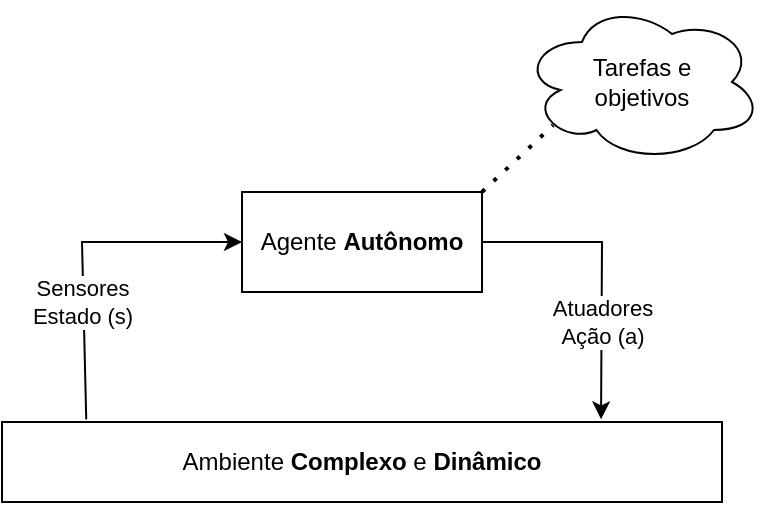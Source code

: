 <mxfile version="16.5.1" type="device"><diagram id="AxyF1rR5o_Wl4rF_zdlT" name="Page-1"><mxGraphModel dx="813" dy="499" grid="1" gridSize="10" guides="1" tooltips="1" connect="1" arrows="1" fold="1" page="1" pageScale="1" pageWidth="850" pageHeight="1100" math="0" shadow="0"><root><mxCell id="0"/><mxCell id="1" parent="0"/><mxCell id="1JVT0YFaKY7FuW4JYWne-4" value="Agente &lt;b&gt;Autônomo&lt;/b&gt;" style="rounded=0;whiteSpace=wrap;html=1;" vertex="1" parent="1"><mxGeometry x="360" y="335" width="120" height="50" as="geometry"/></mxCell><mxCell id="1JVT0YFaKY7FuW4JYWne-5" value="Ambiente &lt;b&gt;Complexo&lt;/b&gt; e &lt;b&gt;Dinâmico&lt;/b&gt;" style="rounded=0;whiteSpace=wrap;html=1;" vertex="1" parent="1"><mxGeometry x="240" y="450" width="360" height="40" as="geometry"/></mxCell><mxCell id="1JVT0YFaKY7FuW4JYWne-6" value="Atuadores&lt;br&gt;Ação (a)" style="endArrow=classic;html=1;rounded=0;entryX=0.832;entryY=-0.033;entryDx=0;entryDy=0;entryPerimeter=0;exitX=1;exitY=0.5;exitDx=0;exitDy=0;" edge="1" parent="1" source="1JVT0YFaKY7FuW4JYWne-4" target="1JVT0YFaKY7FuW4JYWne-5"><mxGeometry x="0.344" width="50" height="50" relative="1" as="geometry"><mxPoint x="400" y="400" as="sourcePoint"/><mxPoint x="450" y="350" as="targetPoint"/><Array as="points"><mxPoint x="540" y="360"/></Array><mxPoint as="offset"/></mxGeometry></mxCell><mxCell id="1JVT0YFaKY7FuW4JYWne-8" value="Sensores&lt;br&gt;Estado (s)" style="endArrow=classic;html=1;rounded=0;exitX=0.117;exitY=-0.033;exitDx=0;exitDy=0;exitPerimeter=0;entryX=0;entryY=0.5;entryDx=0;entryDy=0;" edge="1" parent="1" source="1JVT0YFaKY7FuW4JYWne-5" target="1JVT0YFaKY7FuW4JYWne-4"><mxGeometry x="-0.304" y="1" width="50" height="50" relative="1" as="geometry"><mxPoint x="400" y="400" as="sourcePoint"/><mxPoint x="450" y="350" as="targetPoint"/><Array as="points"><mxPoint x="280" y="360"/></Array><mxPoint as="offset"/></mxGeometry></mxCell><mxCell id="1JVT0YFaKY7FuW4JYWne-10" value="Tarefas e &lt;br&gt;objetivos" style="ellipse;shape=cloud;whiteSpace=wrap;html=1;" vertex="1" parent="1"><mxGeometry x="500" y="240" width="120" height="80" as="geometry"/></mxCell><mxCell id="1JVT0YFaKY7FuW4JYWne-13" value="" style="endArrow=none;dashed=1;html=1;dashPattern=1 3;strokeWidth=2;rounded=0;entryX=0.13;entryY=0.77;entryDx=0;entryDy=0;entryPerimeter=0;exitX=1;exitY=0;exitDx=0;exitDy=0;" edge="1" parent="1" source="1JVT0YFaKY7FuW4JYWne-4" target="1JVT0YFaKY7FuW4JYWne-10"><mxGeometry width="50" height="50" relative="1" as="geometry"><mxPoint x="360" y="460" as="sourcePoint"/><mxPoint x="410" y="410" as="targetPoint"/></mxGeometry></mxCell></root></mxGraphModel></diagram></mxfile>